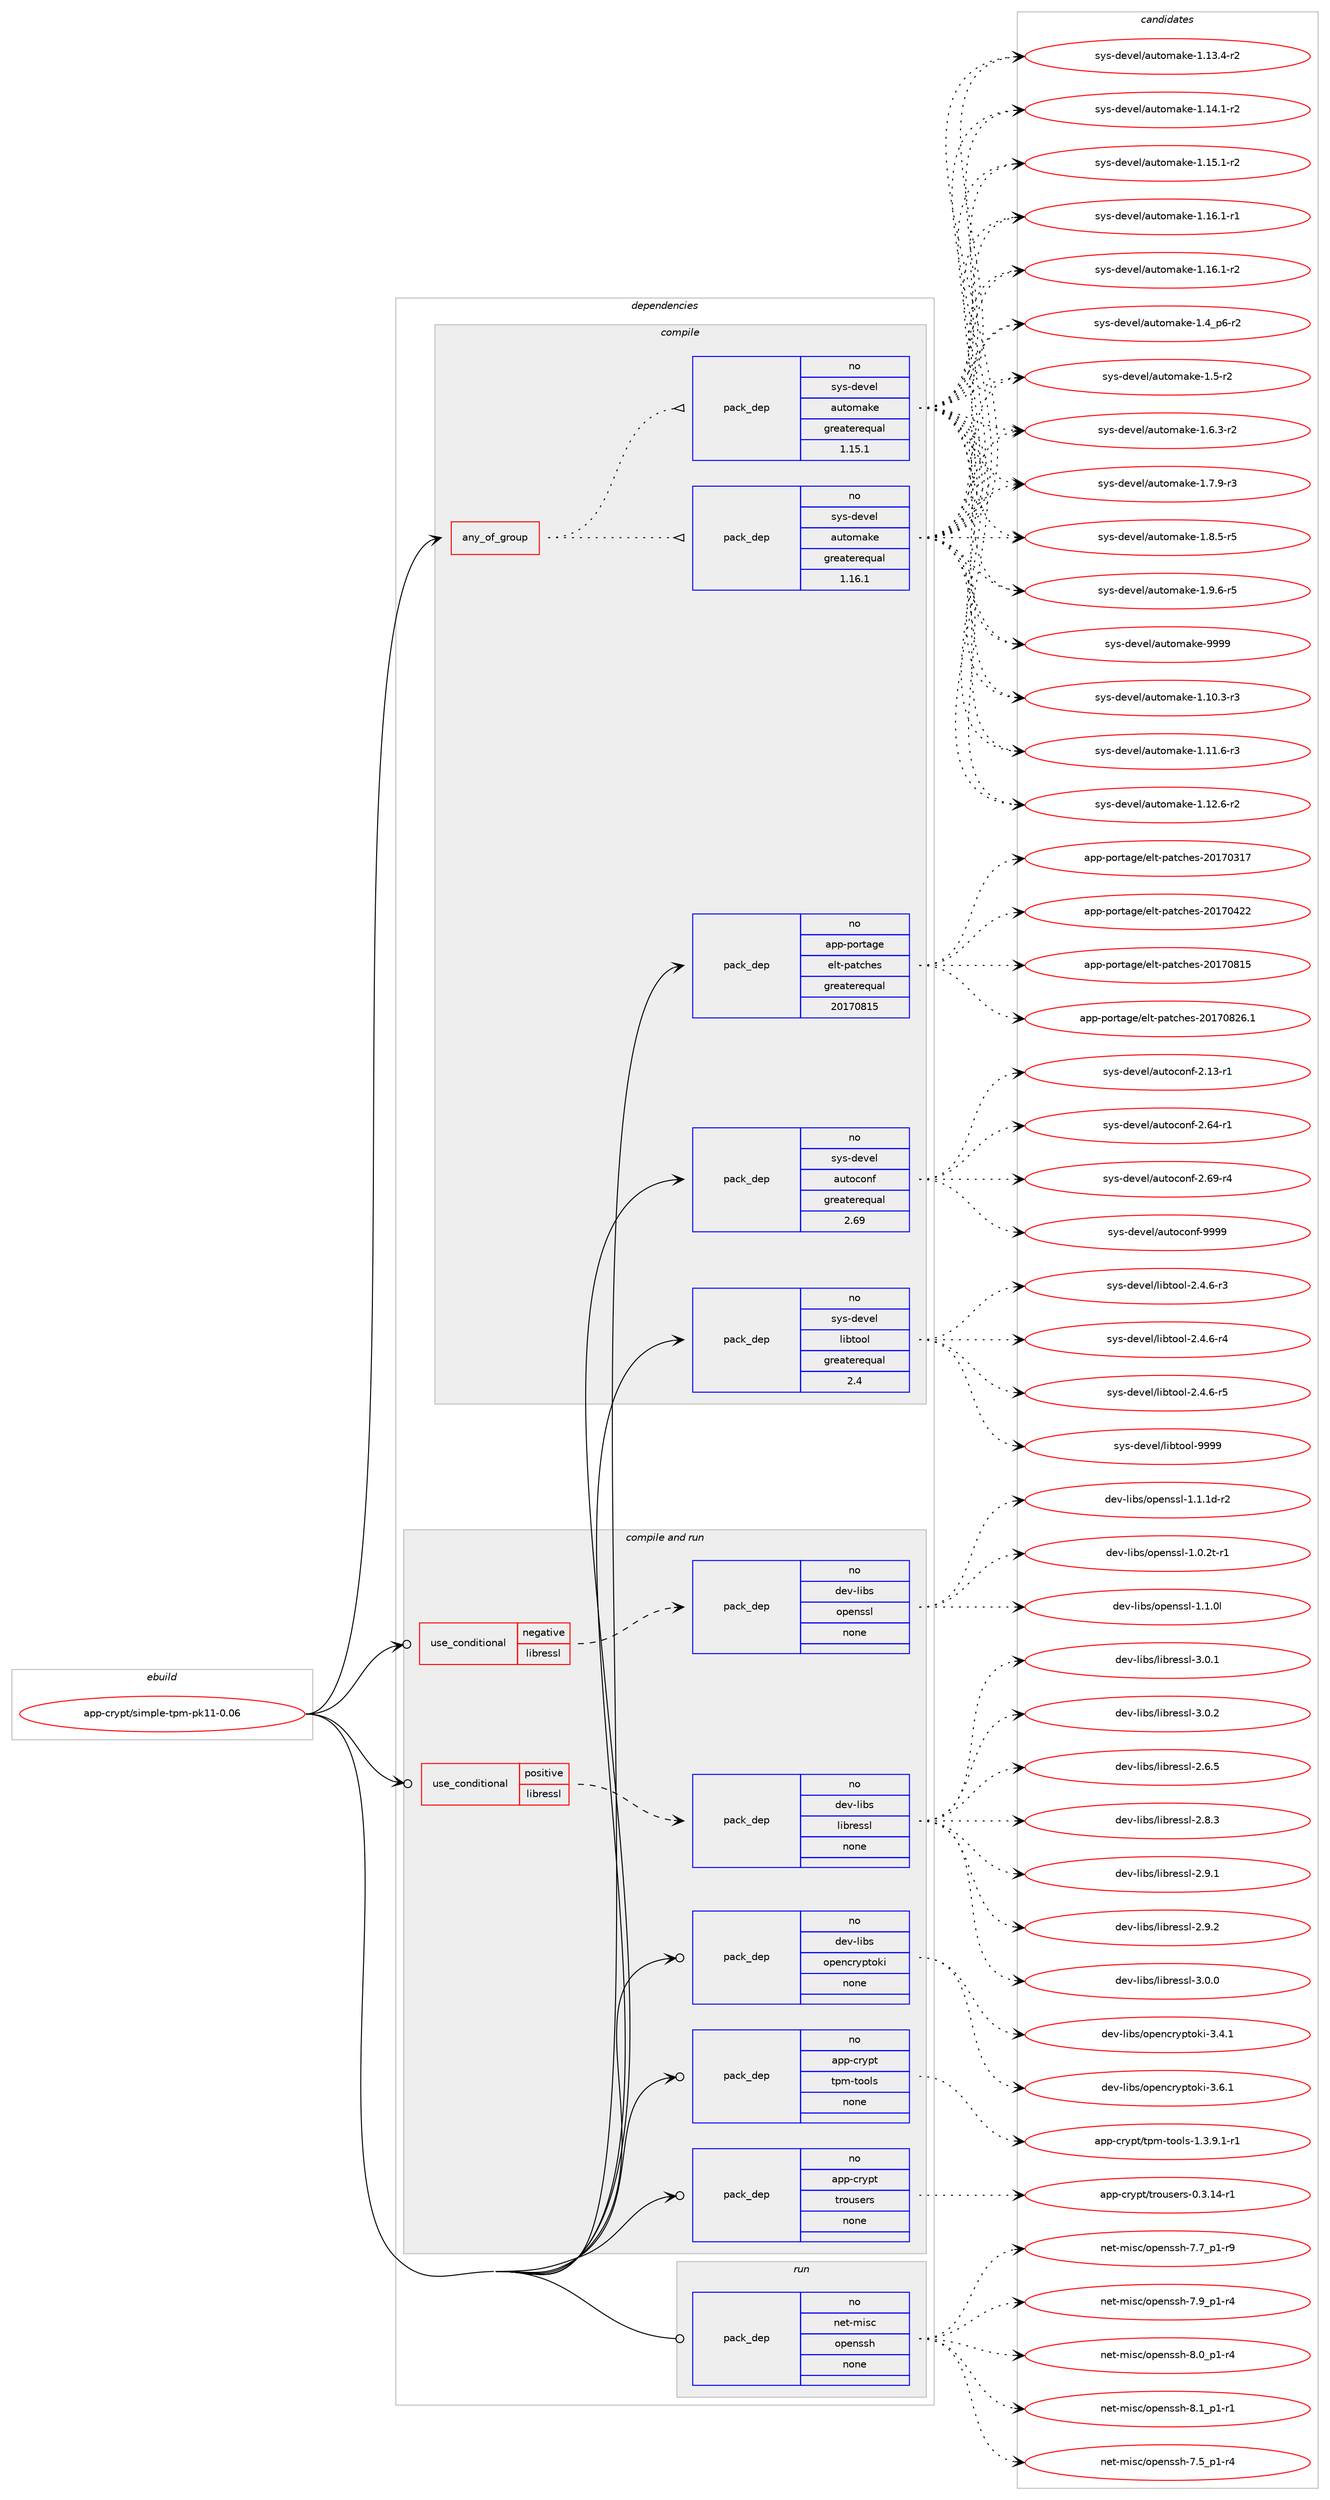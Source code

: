 digraph prolog {

# *************
# Graph options
# *************

newrank=true;
concentrate=true;
compound=true;
graph [rankdir=LR,fontname=Helvetica,fontsize=10,ranksep=1.5];#, ranksep=2.5, nodesep=0.2];
edge  [arrowhead=vee];
node  [fontname=Helvetica,fontsize=10];

# **********
# The ebuild
# **********

subgraph cluster_leftcol {
color=gray;
rank=same;
label=<<i>ebuild</i>>;
id [label="app-crypt/simple-tpm-pk11-0.06", color=red, width=4, href="../app-crypt/simple-tpm-pk11-0.06.svg"];
}

# ****************
# The dependencies
# ****************

subgraph cluster_midcol {
color=gray;
label=<<i>dependencies</i>>;
subgraph cluster_compile {
fillcolor="#eeeeee";
style=filled;
label=<<i>compile</i>>;
subgraph any8390 {
dependency478045 [label=<<TABLE BORDER="0" CELLBORDER="1" CELLSPACING="0" CELLPADDING="4"><TR><TD CELLPADDING="10">any_of_group</TD></TR></TABLE>>, shape=none, color=red];subgraph pack355351 {
dependency478046 [label=<<TABLE BORDER="0" CELLBORDER="1" CELLSPACING="0" CELLPADDING="4" WIDTH="220"><TR><TD ROWSPAN="6" CELLPADDING="30">pack_dep</TD></TR><TR><TD WIDTH="110">no</TD></TR><TR><TD>sys-devel</TD></TR><TR><TD>automake</TD></TR><TR><TD>greaterequal</TD></TR><TR><TD>1.16.1</TD></TR></TABLE>>, shape=none, color=blue];
}
dependency478045:e -> dependency478046:w [weight=20,style="dotted",arrowhead="oinv"];
subgraph pack355352 {
dependency478047 [label=<<TABLE BORDER="0" CELLBORDER="1" CELLSPACING="0" CELLPADDING="4" WIDTH="220"><TR><TD ROWSPAN="6" CELLPADDING="30">pack_dep</TD></TR><TR><TD WIDTH="110">no</TD></TR><TR><TD>sys-devel</TD></TR><TR><TD>automake</TD></TR><TR><TD>greaterequal</TD></TR><TR><TD>1.15.1</TD></TR></TABLE>>, shape=none, color=blue];
}
dependency478045:e -> dependency478047:w [weight=20,style="dotted",arrowhead="oinv"];
}
id:e -> dependency478045:w [weight=20,style="solid",arrowhead="vee"];
subgraph pack355353 {
dependency478048 [label=<<TABLE BORDER="0" CELLBORDER="1" CELLSPACING="0" CELLPADDING="4" WIDTH="220"><TR><TD ROWSPAN="6" CELLPADDING="30">pack_dep</TD></TR><TR><TD WIDTH="110">no</TD></TR><TR><TD>app-portage</TD></TR><TR><TD>elt-patches</TD></TR><TR><TD>greaterequal</TD></TR><TR><TD>20170815</TD></TR></TABLE>>, shape=none, color=blue];
}
id:e -> dependency478048:w [weight=20,style="solid",arrowhead="vee"];
subgraph pack355354 {
dependency478049 [label=<<TABLE BORDER="0" CELLBORDER="1" CELLSPACING="0" CELLPADDING="4" WIDTH="220"><TR><TD ROWSPAN="6" CELLPADDING="30">pack_dep</TD></TR><TR><TD WIDTH="110">no</TD></TR><TR><TD>sys-devel</TD></TR><TR><TD>autoconf</TD></TR><TR><TD>greaterequal</TD></TR><TR><TD>2.69</TD></TR></TABLE>>, shape=none, color=blue];
}
id:e -> dependency478049:w [weight=20,style="solid",arrowhead="vee"];
subgraph pack355355 {
dependency478050 [label=<<TABLE BORDER="0" CELLBORDER="1" CELLSPACING="0" CELLPADDING="4" WIDTH="220"><TR><TD ROWSPAN="6" CELLPADDING="30">pack_dep</TD></TR><TR><TD WIDTH="110">no</TD></TR><TR><TD>sys-devel</TD></TR><TR><TD>libtool</TD></TR><TR><TD>greaterequal</TD></TR><TR><TD>2.4</TD></TR></TABLE>>, shape=none, color=blue];
}
id:e -> dependency478050:w [weight=20,style="solid",arrowhead="vee"];
}
subgraph cluster_compileandrun {
fillcolor="#eeeeee";
style=filled;
label=<<i>compile and run</i>>;
subgraph cond113999 {
dependency478051 [label=<<TABLE BORDER="0" CELLBORDER="1" CELLSPACING="0" CELLPADDING="4"><TR><TD ROWSPAN="3" CELLPADDING="10">use_conditional</TD></TR><TR><TD>negative</TD></TR><TR><TD>libressl</TD></TR></TABLE>>, shape=none, color=red];
subgraph pack355356 {
dependency478052 [label=<<TABLE BORDER="0" CELLBORDER="1" CELLSPACING="0" CELLPADDING="4" WIDTH="220"><TR><TD ROWSPAN="6" CELLPADDING="30">pack_dep</TD></TR><TR><TD WIDTH="110">no</TD></TR><TR><TD>dev-libs</TD></TR><TR><TD>openssl</TD></TR><TR><TD>none</TD></TR><TR><TD></TD></TR></TABLE>>, shape=none, color=blue];
}
dependency478051:e -> dependency478052:w [weight=20,style="dashed",arrowhead="vee"];
}
id:e -> dependency478051:w [weight=20,style="solid",arrowhead="odotvee"];
subgraph cond114000 {
dependency478053 [label=<<TABLE BORDER="0" CELLBORDER="1" CELLSPACING="0" CELLPADDING="4"><TR><TD ROWSPAN="3" CELLPADDING="10">use_conditional</TD></TR><TR><TD>positive</TD></TR><TR><TD>libressl</TD></TR></TABLE>>, shape=none, color=red];
subgraph pack355357 {
dependency478054 [label=<<TABLE BORDER="0" CELLBORDER="1" CELLSPACING="0" CELLPADDING="4" WIDTH="220"><TR><TD ROWSPAN="6" CELLPADDING="30">pack_dep</TD></TR><TR><TD WIDTH="110">no</TD></TR><TR><TD>dev-libs</TD></TR><TR><TD>libressl</TD></TR><TR><TD>none</TD></TR><TR><TD></TD></TR></TABLE>>, shape=none, color=blue];
}
dependency478053:e -> dependency478054:w [weight=20,style="dashed",arrowhead="vee"];
}
id:e -> dependency478053:w [weight=20,style="solid",arrowhead="odotvee"];
subgraph pack355358 {
dependency478055 [label=<<TABLE BORDER="0" CELLBORDER="1" CELLSPACING="0" CELLPADDING="4" WIDTH="220"><TR><TD ROWSPAN="6" CELLPADDING="30">pack_dep</TD></TR><TR><TD WIDTH="110">no</TD></TR><TR><TD>app-crypt</TD></TR><TR><TD>tpm-tools</TD></TR><TR><TD>none</TD></TR><TR><TD></TD></TR></TABLE>>, shape=none, color=blue];
}
id:e -> dependency478055:w [weight=20,style="solid",arrowhead="odotvee"];
subgraph pack355359 {
dependency478056 [label=<<TABLE BORDER="0" CELLBORDER="1" CELLSPACING="0" CELLPADDING="4" WIDTH="220"><TR><TD ROWSPAN="6" CELLPADDING="30">pack_dep</TD></TR><TR><TD WIDTH="110">no</TD></TR><TR><TD>app-crypt</TD></TR><TR><TD>trousers</TD></TR><TR><TD>none</TD></TR><TR><TD></TD></TR></TABLE>>, shape=none, color=blue];
}
id:e -> dependency478056:w [weight=20,style="solid",arrowhead="odotvee"];
subgraph pack355360 {
dependency478057 [label=<<TABLE BORDER="0" CELLBORDER="1" CELLSPACING="0" CELLPADDING="4" WIDTH="220"><TR><TD ROWSPAN="6" CELLPADDING="30">pack_dep</TD></TR><TR><TD WIDTH="110">no</TD></TR><TR><TD>dev-libs</TD></TR><TR><TD>opencryptoki</TD></TR><TR><TD>none</TD></TR><TR><TD></TD></TR></TABLE>>, shape=none, color=blue];
}
id:e -> dependency478057:w [weight=20,style="solid",arrowhead="odotvee"];
}
subgraph cluster_run {
fillcolor="#eeeeee";
style=filled;
label=<<i>run</i>>;
subgraph pack355361 {
dependency478058 [label=<<TABLE BORDER="0" CELLBORDER="1" CELLSPACING="0" CELLPADDING="4" WIDTH="220"><TR><TD ROWSPAN="6" CELLPADDING="30">pack_dep</TD></TR><TR><TD WIDTH="110">no</TD></TR><TR><TD>net-misc</TD></TR><TR><TD>openssh</TD></TR><TR><TD>none</TD></TR><TR><TD></TD></TR></TABLE>>, shape=none, color=blue];
}
id:e -> dependency478058:w [weight=20,style="solid",arrowhead="odot"];
}
}

# **************
# The candidates
# **************

subgraph cluster_choices {
rank=same;
color=gray;
label=<<i>candidates</i>>;

subgraph choice355351 {
color=black;
nodesep=1;
choice11512111545100101118101108479711711611110997107101454946494846514511451 [label="sys-devel/automake-1.10.3-r3", color=red, width=4,href="../sys-devel/automake-1.10.3-r3.svg"];
choice11512111545100101118101108479711711611110997107101454946494946544511451 [label="sys-devel/automake-1.11.6-r3", color=red, width=4,href="../sys-devel/automake-1.11.6-r3.svg"];
choice11512111545100101118101108479711711611110997107101454946495046544511450 [label="sys-devel/automake-1.12.6-r2", color=red, width=4,href="../sys-devel/automake-1.12.6-r2.svg"];
choice11512111545100101118101108479711711611110997107101454946495146524511450 [label="sys-devel/automake-1.13.4-r2", color=red, width=4,href="../sys-devel/automake-1.13.4-r2.svg"];
choice11512111545100101118101108479711711611110997107101454946495246494511450 [label="sys-devel/automake-1.14.1-r2", color=red, width=4,href="../sys-devel/automake-1.14.1-r2.svg"];
choice11512111545100101118101108479711711611110997107101454946495346494511450 [label="sys-devel/automake-1.15.1-r2", color=red, width=4,href="../sys-devel/automake-1.15.1-r2.svg"];
choice11512111545100101118101108479711711611110997107101454946495446494511449 [label="sys-devel/automake-1.16.1-r1", color=red, width=4,href="../sys-devel/automake-1.16.1-r1.svg"];
choice11512111545100101118101108479711711611110997107101454946495446494511450 [label="sys-devel/automake-1.16.1-r2", color=red, width=4,href="../sys-devel/automake-1.16.1-r2.svg"];
choice115121115451001011181011084797117116111109971071014549465295112544511450 [label="sys-devel/automake-1.4_p6-r2", color=red, width=4,href="../sys-devel/automake-1.4_p6-r2.svg"];
choice11512111545100101118101108479711711611110997107101454946534511450 [label="sys-devel/automake-1.5-r2", color=red, width=4,href="../sys-devel/automake-1.5-r2.svg"];
choice115121115451001011181011084797117116111109971071014549465446514511450 [label="sys-devel/automake-1.6.3-r2", color=red, width=4,href="../sys-devel/automake-1.6.3-r2.svg"];
choice115121115451001011181011084797117116111109971071014549465546574511451 [label="sys-devel/automake-1.7.9-r3", color=red, width=4,href="../sys-devel/automake-1.7.9-r3.svg"];
choice115121115451001011181011084797117116111109971071014549465646534511453 [label="sys-devel/automake-1.8.5-r5", color=red, width=4,href="../sys-devel/automake-1.8.5-r5.svg"];
choice115121115451001011181011084797117116111109971071014549465746544511453 [label="sys-devel/automake-1.9.6-r5", color=red, width=4,href="../sys-devel/automake-1.9.6-r5.svg"];
choice115121115451001011181011084797117116111109971071014557575757 [label="sys-devel/automake-9999", color=red, width=4,href="../sys-devel/automake-9999.svg"];
dependency478046:e -> choice11512111545100101118101108479711711611110997107101454946494846514511451:w [style=dotted,weight="100"];
dependency478046:e -> choice11512111545100101118101108479711711611110997107101454946494946544511451:w [style=dotted,weight="100"];
dependency478046:e -> choice11512111545100101118101108479711711611110997107101454946495046544511450:w [style=dotted,weight="100"];
dependency478046:e -> choice11512111545100101118101108479711711611110997107101454946495146524511450:w [style=dotted,weight="100"];
dependency478046:e -> choice11512111545100101118101108479711711611110997107101454946495246494511450:w [style=dotted,weight="100"];
dependency478046:e -> choice11512111545100101118101108479711711611110997107101454946495346494511450:w [style=dotted,weight="100"];
dependency478046:e -> choice11512111545100101118101108479711711611110997107101454946495446494511449:w [style=dotted,weight="100"];
dependency478046:e -> choice11512111545100101118101108479711711611110997107101454946495446494511450:w [style=dotted,weight="100"];
dependency478046:e -> choice115121115451001011181011084797117116111109971071014549465295112544511450:w [style=dotted,weight="100"];
dependency478046:e -> choice11512111545100101118101108479711711611110997107101454946534511450:w [style=dotted,weight="100"];
dependency478046:e -> choice115121115451001011181011084797117116111109971071014549465446514511450:w [style=dotted,weight="100"];
dependency478046:e -> choice115121115451001011181011084797117116111109971071014549465546574511451:w [style=dotted,weight="100"];
dependency478046:e -> choice115121115451001011181011084797117116111109971071014549465646534511453:w [style=dotted,weight="100"];
dependency478046:e -> choice115121115451001011181011084797117116111109971071014549465746544511453:w [style=dotted,weight="100"];
dependency478046:e -> choice115121115451001011181011084797117116111109971071014557575757:w [style=dotted,weight="100"];
}
subgraph choice355352 {
color=black;
nodesep=1;
choice11512111545100101118101108479711711611110997107101454946494846514511451 [label="sys-devel/automake-1.10.3-r3", color=red, width=4,href="../sys-devel/automake-1.10.3-r3.svg"];
choice11512111545100101118101108479711711611110997107101454946494946544511451 [label="sys-devel/automake-1.11.6-r3", color=red, width=4,href="../sys-devel/automake-1.11.6-r3.svg"];
choice11512111545100101118101108479711711611110997107101454946495046544511450 [label="sys-devel/automake-1.12.6-r2", color=red, width=4,href="../sys-devel/automake-1.12.6-r2.svg"];
choice11512111545100101118101108479711711611110997107101454946495146524511450 [label="sys-devel/automake-1.13.4-r2", color=red, width=4,href="../sys-devel/automake-1.13.4-r2.svg"];
choice11512111545100101118101108479711711611110997107101454946495246494511450 [label="sys-devel/automake-1.14.1-r2", color=red, width=4,href="../sys-devel/automake-1.14.1-r2.svg"];
choice11512111545100101118101108479711711611110997107101454946495346494511450 [label="sys-devel/automake-1.15.1-r2", color=red, width=4,href="../sys-devel/automake-1.15.1-r2.svg"];
choice11512111545100101118101108479711711611110997107101454946495446494511449 [label="sys-devel/automake-1.16.1-r1", color=red, width=4,href="../sys-devel/automake-1.16.1-r1.svg"];
choice11512111545100101118101108479711711611110997107101454946495446494511450 [label="sys-devel/automake-1.16.1-r2", color=red, width=4,href="../sys-devel/automake-1.16.1-r2.svg"];
choice115121115451001011181011084797117116111109971071014549465295112544511450 [label="sys-devel/automake-1.4_p6-r2", color=red, width=4,href="../sys-devel/automake-1.4_p6-r2.svg"];
choice11512111545100101118101108479711711611110997107101454946534511450 [label="sys-devel/automake-1.5-r2", color=red, width=4,href="../sys-devel/automake-1.5-r2.svg"];
choice115121115451001011181011084797117116111109971071014549465446514511450 [label="sys-devel/automake-1.6.3-r2", color=red, width=4,href="../sys-devel/automake-1.6.3-r2.svg"];
choice115121115451001011181011084797117116111109971071014549465546574511451 [label="sys-devel/automake-1.7.9-r3", color=red, width=4,href="../sys-devel/automake-1.7.9-r3.svg"];
choice115121115451001011181011084797117116111109971071014549465646534511453 [label="sys-devel/automake-1.8.5-r5", color=red, width=4,href="../sys-devel/automake-1.8.5-r5.svg"];
choice115121115451001011181011084797117116111109971071014549465746544511453 [label="sys-devel/automake-1.9.6-r5", color=red, width=4,href="../sys-devel/automake-1.9.6-r5.svg"];
choice115121115451001011181011084797117116111109971071014557575757 [label="sys-devel/automake-9999", color=red, width=4,href="../sys-devel/automake-9999.svg"];
dependency478047:e -> choice11512111545100101118101108479711711611110997107101454946494846514511451:w [style=dotted,weight="100"];
dependency478047:e -> choice11512111545100101118101108479711711611110997107101454946494946544511451:w [style=dotted,weight="100"];
dependency478047:e -> choice11512111545100101118101108479711711611110997107101454946495046544511450:w [style=dotted,weight="100"];
dependency478047:e -> choice11512111545100101118101108479711711611110997107101454946495146524511450:w [style=dotted,weight="100"];
dependency478047:e -> choice11512111545100101118101108479711711611110997107101454946495246494511450:w [style=dotted,weight="100"];
dependency478047:e -> choice11512111545100101118101108479711711611110997107101454946495346494511450:w [style=dotted,weight="100"];
dependency478047:e -> choice11512111545100101118101108479711711611110997107101454946495446494511449:w [style=dotted,weight="100"];
dependency478047:e -> choice11512111545100101118101108479711711611110997107101454946495446494511450:w [style=dotted,weight="100"];
dependency478047:e -> choice115121115451001011181011084797117116111109971071014549465295112544511450:w [style=dotted,weight="100"];
dependency478047:e -> choice11512111545100101118101108479711711611110997107101454946534511450:w [style=dotted,weight="100"];
dependency478047:e -> choice115121115451001011181011084797117116111109971071014549465446514511450:w [style=dotted,weight="100"];
dependency478047:e -> choice115121115451001011181011084797117116111109971071014549465546574511451:w [style=dotted,weight="100"];
dependency478047:e -> choice115121115451001011181011084797117116111109971071014549465646534511453:w [style=dotted,weight="100"];
dependency478047:e -> choice115121115451001011181011084797117116111109971071014549465746544511453:w [style=dotted,weight="100"];
dependency478047:e -> choice115121115451001011181011084797117116111109971071014557575757:w [style=dotted,weight="100"];
}
subgraph choice355353 {
color=black;
nodesep=1;
choice97112112451121111141169710310147101108116451129711699104101115455048495548514955 [label="app-portage/elt-patches-20170317", color=red, width=4,href="../app-portage/elt-patches-20170317.svg"];
choice97112112451121111141169710310147101108116451129711699104101115455048495548525050 [label="app-portage/elt-patches-20170422", color=red, width=4,href="../app-portage/elt-patches-20170422.svg"];
choice97112112451121111141169710310147101108116451129711699104101115455048495548564953 [label="app-portage/elt-patches-20170815", color=red, width=4,href="../app-portage/elt-patches-20170815.svg"];
choice971121124511211111411697103101471011081164511297116991041011154550484955485650544649 [label="app-portage/elt-patches-20170826.1", color=red, width=4,href="../app-portage/elt-patches-20170826.1.svg"];
dependency478048:e -> choice97112112451121111141169710310147101108116451129711699104101115455048495548514955:w [style=dotted,weight="100"];
dependency478048:e -> choice97112112451121111141169710310147101108116451129711699104101115455048495548525050:w [style=dotted,weight="100"];
dependency478048:e -> choice97112112451121111141169710310147101108116451129711699104101115455048495548564953:w [style=dotted,weight="100"];
dependency478048:e -> choice971121124511211111411697103101471011081164511297116991041011154550484955485650544649:w [style=dotted,weight="100"];
}
subgraph choice355354 {
color=black;
nodesep=1;
choice1151211154510010111810110847971171161119911111010245504649514511449 [label="sys-devel/autoconf-2.13-r1", color=red, width=4,href="../sys-devel/autoconf-2.13-r1.svg"];
choice1151211154510010111810110847971171161119911111010245504654524511449 [label="sys-devel/autoconf-2.64-r1", color=red, width=4,href="../sys-devel/autoconf-2.64-r1.svg"];
choice1151211154510010111810110847971171161119911111010245504654574511452 [label="sys-devel/autoconf-2.69-r4", color=red, width=4,href="../sys-devel/autoconf-2.69-r4.svg"];
choice115121115451001011181011084797117116111991111101024557575757 [label="sys-devel/autoconf-9999", color=red, width=4,href="../sys-devel/autoconf-9999.svg"];
dependency478049:e -> choice1151211154510010111810110847971171161119911111010245504649514511449:w [style=dotted,weight="100"];
dependency478049:e -> choice1151211154510010111810110847971171161119911111010245504654524511449:w [style=dotted,weight="100"];
dependency478049:e -> choice1151211154510010111810110847971171161119911111010245504654574511452:w [style=dotted,weight="100"];
dependency478049:e -> choice115121115451001011181011084797117116111991111101024557575757:w [style=dotted,weight="100"];
}
subgraph choice355355 {
color=black;
nodesep=1;
choice1151211154510010111810110847108105981161111111084550465246544511451 [label="sys-devel/libtool-2.4.6-r3", color=red, width=4,href="../sys-devel/libtool-2.4.6-r3.svg"];
choice1151211154510010111810110847108105981161111111084550465246544511452 [label="sys-devel/libtool-2.4.6-r4", color=red, width=4,href="../sys-devel/libtool-2.4.6-r4.svg"];
choice1151211154510010111810110847108105981161111111084550465246544511453 [label="sys-devel/libtool-2.4.6-r5", color=red, width=4,href="../sys-devel/libtool-2.4.6-r5.svg"];
choice1151211154510010111810110847108105981161111111084557575757 [label="sys-devel/libtool-9999", color=red, width=4,href="../sys-devel/libtool-9999.svg"];
dependency478050:e -> choice1151211154510010111810110847108105981161111111084550465246544511451:w [style=dotted,weight="100"];
dependency478050:e -> choice1151211154510010111810110847108105981161111111084550465246544511452:w [style=dotted,weight="100"];
dependency478050:e -> choice1151211154510010111810110847108105981161111111084550465246544511453:w [style=dotted,weight="100"];
dependency478050:e -> choice1151211154510010111810110847108105981161111111084557575757:w [style=dotted,weight="100"];
}
subgraph choice355356 {
color=black;
nodesep=1;
choice1001011184510810598115471111121011101151151084549464846501164511449 [label="dev-libs/openssl-1.0.2t-r1", color=red, width=4,href="../dev-libs/openssl-1.0.2t-r1.svg"];
choice100101118451081059811547111112101110115115108454946494648108 [label="dev-libs/openssl-1.1.0l", color=red, width=4,href="../dev-libs/openssl-1.1.0l.svg"];
choice1001011184510810598115471111121011101151151084549464946491004511450 [label="dev-libs/openssl-1.1.1d-r2", color=red, width=4,href="../dev-libs/openssl-1.1.1d-r2.svg"];
dependency478052:e -> choice1001011184510810598115471111121011101151151084549464846501164511449:w [style=dotted,weight="100"];
dependency478052:e -> choice100101118451081059811547111112101110115115108454946494648108:w [style=dotted,weight="100"];
dependency478052:e -> choice1001011184510810598115471111121011101151151084549464946491004511450:w [style=dotted,weight="100"];
}
subgraph choice355357 {
color=black;
nodesep=1;
choice10010111845108105981154710810598114101115115108455046544653 [label="dev-libs/libressl-2.6.5", color=red, width=4,href="../dev-libs/libressl-2.6.5.svg"];
choice10010111845108105981154710810598114101115115108455046564651 [label="dev-libs/libressl-2.8.3", color=red, width=4,href="../dev-libs/libressl-2.8.3.svg"];
choice10010111845108105981154710810598114101115115108455046574649 [label="dev-libs/libressl-2.9.1", color=red, width=4,href="../dev-libs/libressl-2.9.1.svg"];
choice10010111845108105981154710810598114101115115108455046574650 [label="dev-libs/libressl-2.9.2", color=red, width=4,href="../dev-libs/libressl-2.9.2.svg"];
choice10010111845108105981154710810598114101115115108455146484648 [label="dev-libs/libressl-3.0.0", color=red, width=4,href="../dev-libs/libressl-3.0.0.svg"];
choice10010111845108105981154710810598114101115115108455146484649 [label="dev-libs/libressl-3.0.1", color=red, width=4,href="../dev-libs/libressl-3.0.1.svg"];
choice10010111845108105981154710810598114101115115108455146484650 [label="dev-libs/libressl-3.0.2", color=red, width=4,href="../dev-libs/libressl-3.0.2.svg"];
dependency478054:e -> choice10010111845108105981154710810598114101115115108455046544653:w [style=dotted,weight="100"];
dependency478054:e -> choice10010111845108105981154710810598114101115115108455046564651:w [style=dotted,weight="100"];
dependency478054:e -> choice10010111845108105981154710810598114101115115108455046574649:w [style=dotted,weight="100"];
dependency478054:e -> choice10010111845108105981154710810598114101115115108455046574650:w [style=dotted,weight="100"];
dependency478054:e -> choice10010111845108105981154710810598114101115115108455146484648:w [style=dotted,weight="100"];
dependency478054:e -> choice10010111845108105981154710810598114101115115108455146484649:w [style=dotted,weight="100"];
dependency478054:e -> choice10010111845108105981154710810598114101115115108455146484650:w [style=dotted,weight="100"];
}
subgraph choice355358 {
color=black;
nodesep=1;
choice971121124599114121112116471161121094511611111110811545494651465746494511449 [label="app-crypt/tpm-tools-1.3.9.1-r1", color=red, width=4,href="../app-crypt/tpm-tools-1.3.9.1-r1.svg"];
dependency478055:e -> choice971121124599114121112116471161121094511611111110811545494651465746494511449:w [style=dotted,weight="100"];
}
subgraph choice355359 {
color=black;
nodesep=1;
choice97112112459911412111211647116114111117115101114115454846514649524511449 [label="app-crypt/trousers-0.3.14-r1", color=red, width=4,href="../app-crypt/trousers-0.3.14-r1.svg"];
dependency478056:e -> choice97112112459911412111211647116114111117115101114115454846514649524511449:w [style=dotted,weight="100"];
}
subgraph choice355360 {
color=black;
nodesep=1;
choice10010111845108105981154711111210111099114121112116111107105455146524649 [label="dev-libs/opencryptoki-3.4.1", color=red, width=4,href="../dev-libs/opencryptoki-3.4.1.svg"];
choice10010111845108105981154711111210111099114121112116111107105455146544649 [label="dev-libs/opencryptoki-3.6.1", color=red, width=4,href="../dev-libs/opencryptoki-3.6.1.svg"];
dependency478057:e -> choice10010111845108105981154711111210111099114121112116111107105455146524649:w [style=dotted,weight="100"];
dependency478057:e -> choice10010111845108105981154711111210111099114121112116111107105455146544649:w [style=dotted,weight="100"];
}
subgraph choice355361 {
color=black;
nodesep=1;
choice1101011164510910511599471111121011101151151044555465395112494511452 [label="net-misc/openssh-7.5_p1-r4", color=red, width=4,href="../net-misc/openssh-7.5_p1-r4.svg"];
choice1101011164510910511599471111121011101151151044555465595112494511457 [label="net-misc/openssh-7.7_p1-r9", color=red, width=4,href="../net-misc/openssh-7.7_p1-r9.svg"];
choice1101011164510910511599471111121011101151151044555465795112494511452 [label="net-misc/openssh-7.9_p1-r4", color=red, width=4,href="../net-misc/openssh-7.9_p1-r4.svg"];
choice1101011164510910511599471111121011101151151044556464895112494511452 [label="net-misc/openssh-8.0_p1-r4", color=red, width=4,href="../net-misc/openssh-8.0_p1-r4.svg"];
choice1101011164510910511599471111121011101151151044556464995112494511449 [label="net-misc/openssh-8.1_p1-r1", color=red, width=4,href="../net-misc/openssh-8.1_p1-r1.svg"];
dependency478058:e -> choice1101011164510910511599471111121011101151151044555465395112494511452:w [style=dotted,weight="100"];
dependency478058:e -> choice1101011164510910511599471111121011101151151044555465595112494511457:w [style=dotted,weight="100"];
dependency478058:e -> choice1101011164510910511599471111121011101151151044555465795112494511452:w [style=dotted,weight="100"];
dependency478058:e -> choice1101011164510910511599471111121011101151151044556464895112494511452:w [style=dotted,weight="100"];
dependency478058:e -> choice1101011164510910511599471111121011101151151044556464995112494511449:w [style=dotted,weight="100"];
}
}

}
